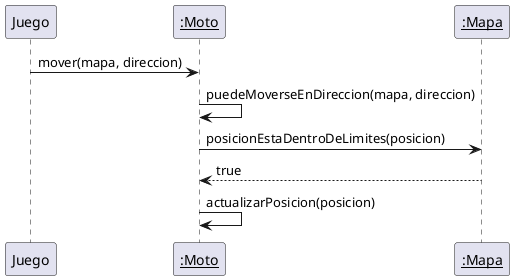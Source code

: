 @startuml
"Juego" -> "__:Moto__" : mover(mapa, direccion)
"__:Moto__" -> "__:Moto__" : puedeMoverseEnDireccion(mapa, direccion)
' Aca habria que ver como hacemos para calcular la posicion
"__:Moto__" -> "__:Mapa__" : posicionEstaDentroDeLimites(posicion)
return true
"__:Moto__" -> "__:Moto__" : actualizarPosicion(posicion)
@enduml
